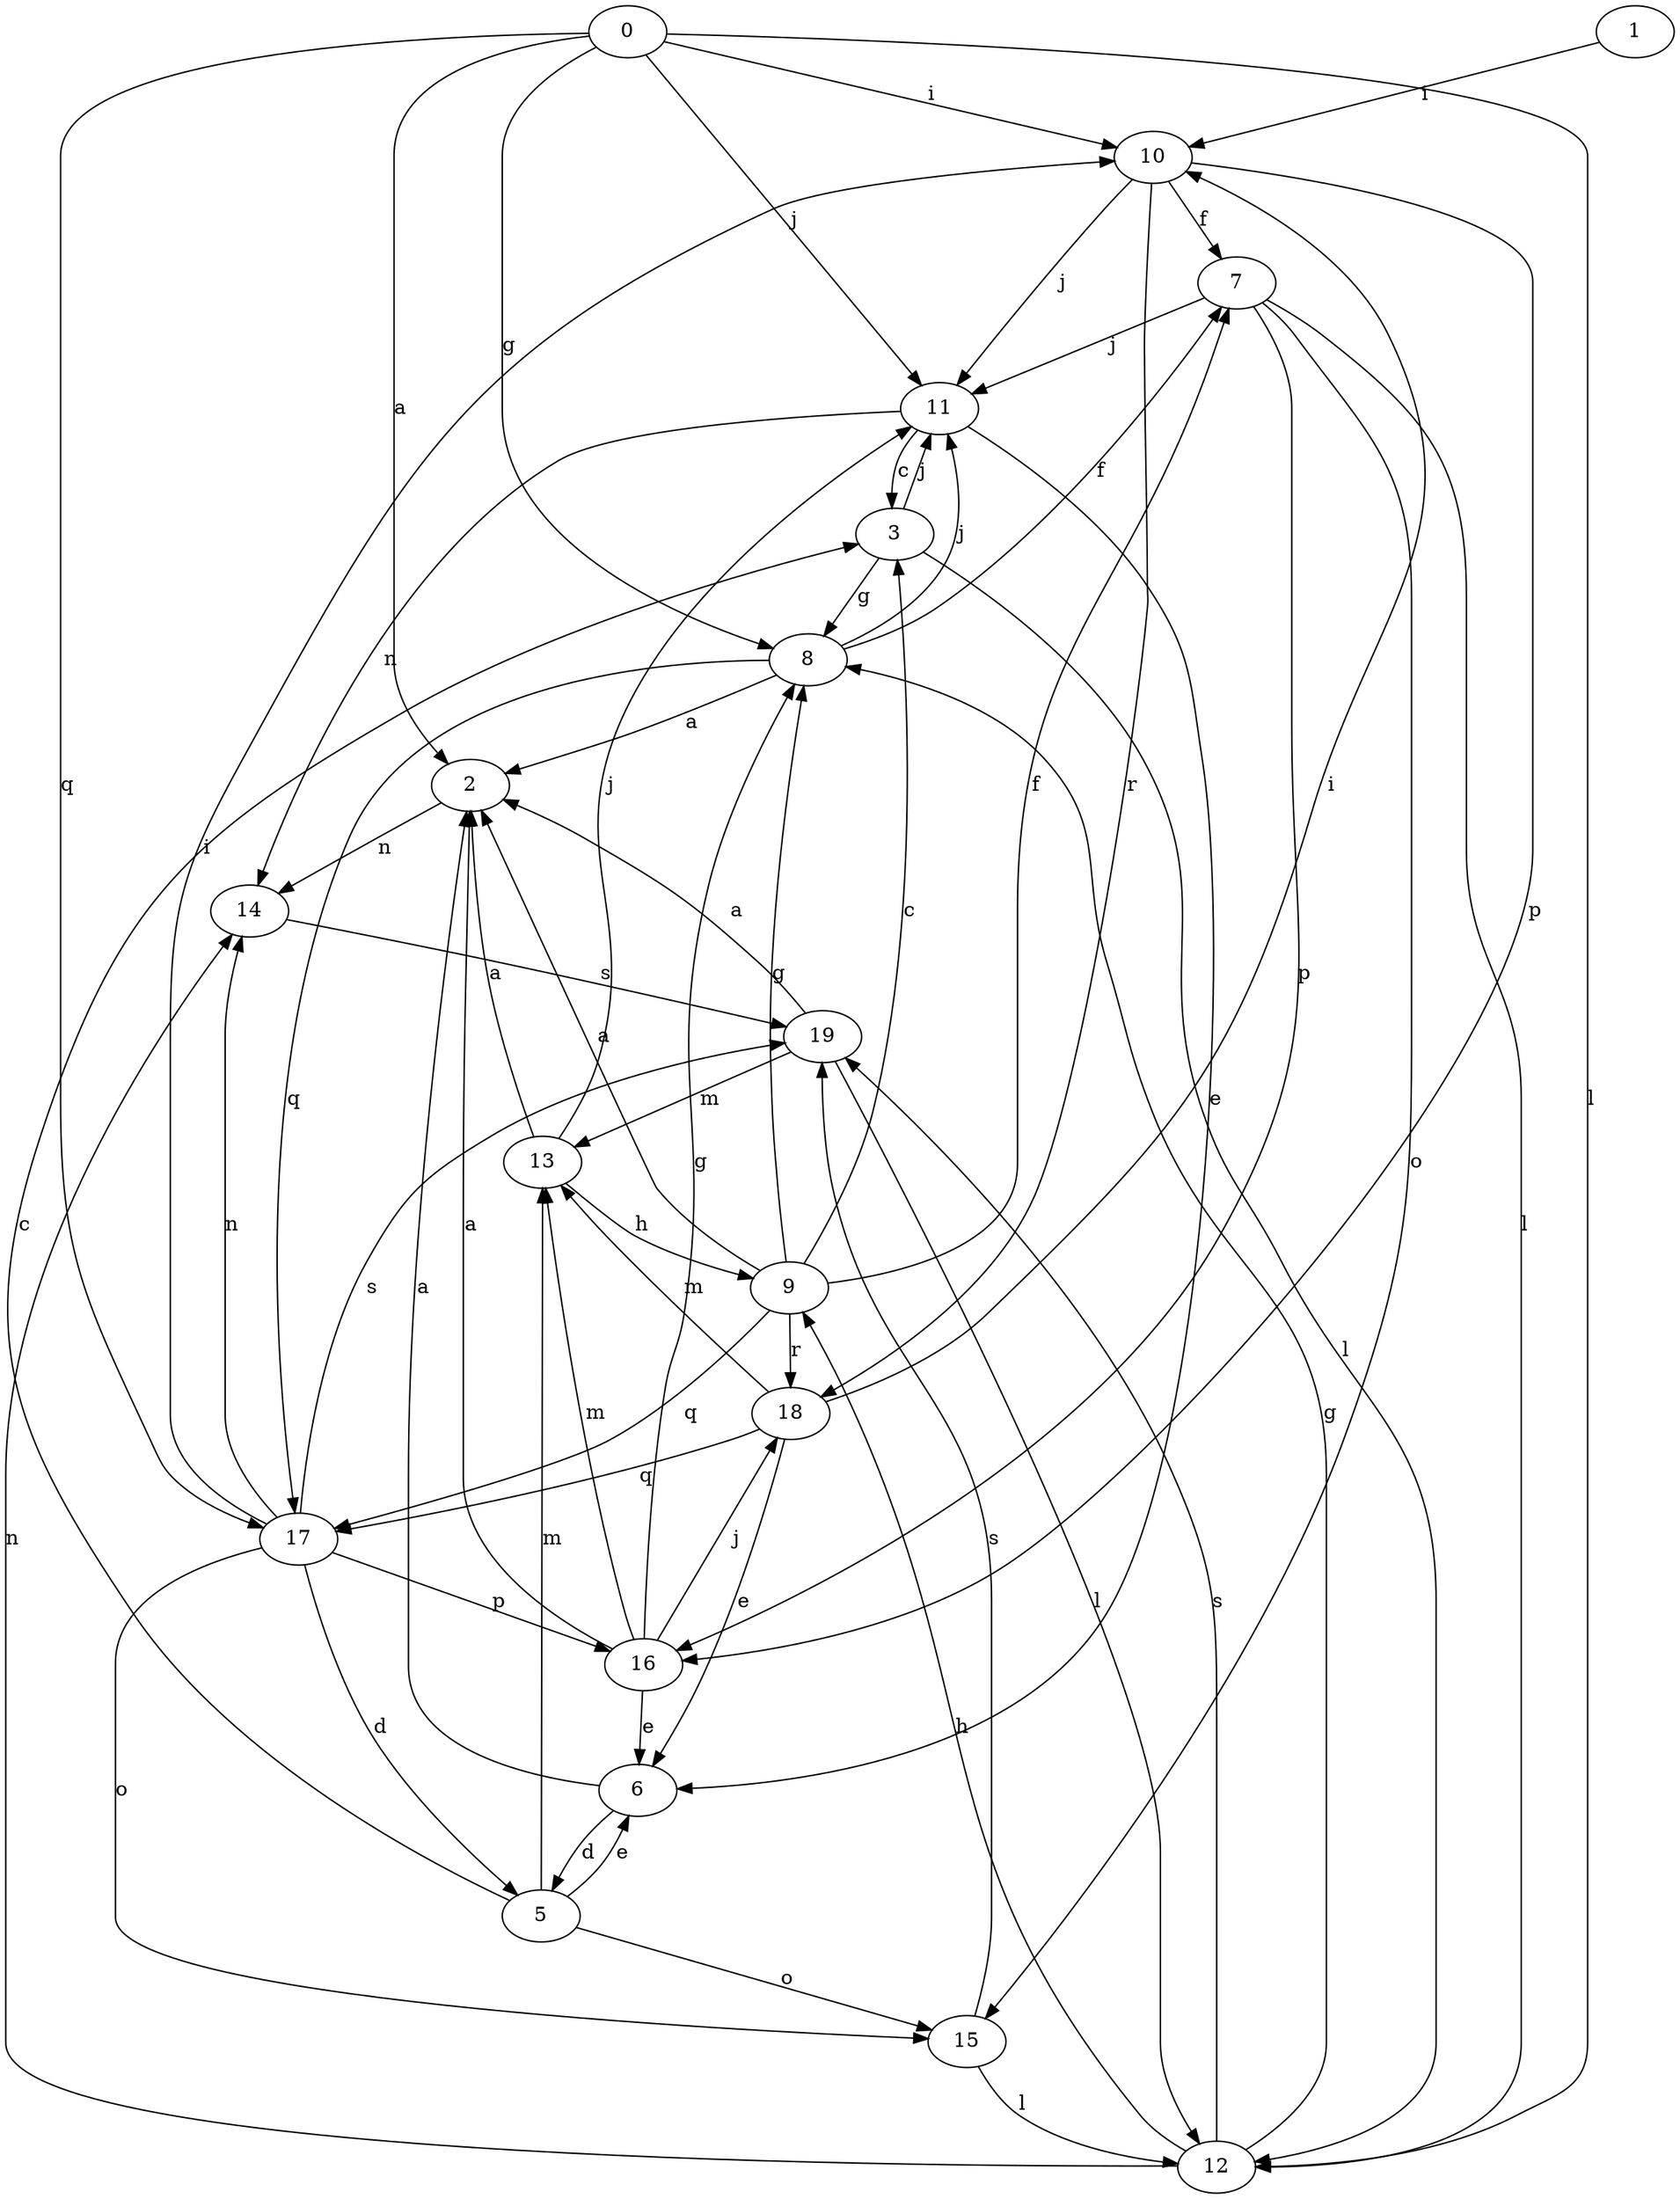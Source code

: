 strict digraph  {
1;
2;
3;
5;
6;
7;
8;
9;
10;
0;
11;
12;
13;
14;
15;
16;
17;
18;
19;
1 -> 10  [label=i];
2 -> 14  [label=n];
3 -> 8  [label=g];
3 -> 11  [label=j];
3 -> 12  [label=l];
5 -> 3  [label=c];
5 -> 6  [label=e];
5 -> 13  [label=m];
5 -> 15  [label=o];
6 -> 2  [label=a];
6 -> 5  [label=d];
7 -> 11  [label=j];
7 -> 12  [label=l];
7 -> 15  [label=o];
7 -> 16  [label=p];
8 -> 2  [label=a];
8 -> 7  [label=f];
8 -> 11  [label=j];
8 -> 17  [label=q];
9 -> 2  [label=a];
9 -> 3  [label=c];
9 -> 7  [label=f];
9 -> 8  [label=g];
9 -> 17  [label=q];
9 -> 18  [label=r];
10 -> 7  [label=f];
10 -> 11  [label=j];
10 -> 16  [label=p];
10 -> 18  [label=r];
0 -> 2  [label=a];
0 -> 8  [label=g];
0 -> 10  [label=i];
0 -> 11  [label=j];
0 -> 12  [label=l];
0 -> 17  [label=q];
11 -> 3  [label=c];
11 -> 6  [label=e];
11 -> 14  [label=n];
12 -> 8  [label=g];
12 -> 9  [label=h];
12 -> 14  [label=n];
12 -> 19  [label=s];
13 -> 2  [label=a];
13 -> 9  [label=h];
13 -> 11  [label=j];
14 -> 19  [label=s];
15 -> 12  [label=l];
15 -> 19  [label=s];
16 -> 2  [label=a];
16 -> 6  [label=e];
16 -> 8  [label=g];
16 -> 13  [label=m];
16 -> 18  [label=j];
17 -> 5  [label=d];
17 -> 10  [label=i];
17 -> 14  [label=n];
17 -> 15  [label=o];
17 -> 16  [label=p];
17 -> 19  [label=s];
18 -> 6  [label=e];
18 -> 10  [label=i];
18 -> 13  [label=m];
18 -> 17  [label=q];
19 -> 2  [label=a];
19 -> 12  [label=l];
19 -> 13  [label=m];
}
